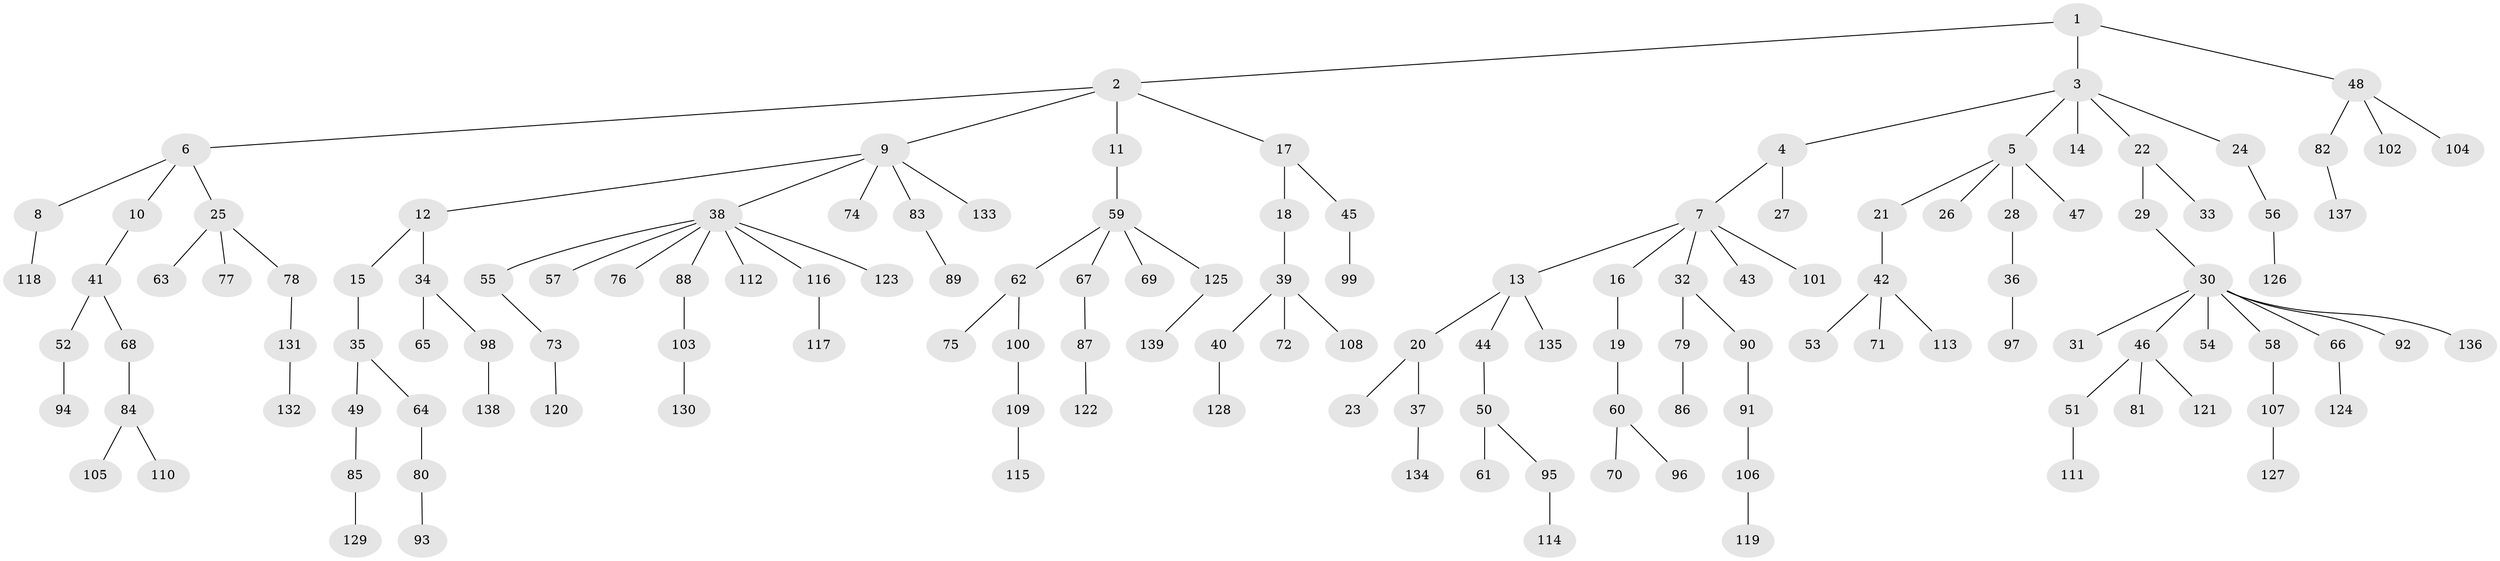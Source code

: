 // Generated by graph-tools (version 1.1) at 2025/26/03/09/25 03:26:23]
// undirected, 139 vertices, 138 edges
graph export_dot {
graph [start="1"]
  node [color=gray90,style=filled];
  1;
  2;
  3;
  4;
  5;
  6;
  7;
  8;
  9;
  10;
  11;
  12;
  13;
  14;
  15;
  16;
  17;
  18;
  19;
  20;
  21;
  22;
  23;
  24;
  25;
  26;
  27;
  28;
  29;
  30;
  31;
  32;
  33;
  34;
  35;
  36;
  37;
  38;
  39;
  40;
  41;
  42;
  43;
  44;
  45;
  46;
  47;
  48;
  49;
  50;
  51;
  52;
  53;
  54;
  55;
  56;
  57;
  58;
  59;
  60;
  61;
  62;
  63;
  64;
  65;
  66;
  67;
  68;
  69;
  70;
  71;
  72;
  73;
  74;
  75;
  76;
  77;
  78;
  79;
  80;
  81;
  82;
  83;
  84;
  85;
  86;
  87;
  88;
  89;
  90;
  91;
  92;
  93;
  94;
  95;
  96;
  97;
  98;
  99;
  100;
  101;
  102;
  103;
  104;
  105;
  106;
  107;
  108;
  109;
  110;
  111;
  112;
  113;
  114;
  115;
  116;
  117;
  118;
  119;
  120;
  121;
  122;
  123;
  124;
  125;
  126;
  127;
  128;
  129;
  130;
  131;
  132;
  133;
  134;
  135;
  136;
  137;
  138;
  139;
  1 -- 2;
  1 -- 3;
  1 -- 48;
  2 -- 6;
  2 -- 9;
  2 -- 11;
  2 -- 17;
  3 -- 4;
  3 -- 5;
  3 -- 14;
  3 -- 22;
  3 -- 24;
  4 -- 7;
  4 -- 27;
  5 -- 21;
  5 -- 26;
  5 -- 28;
  5 -- 47;
  6 -- 8;
  6 -- 10;
  6 -- 25;
  7 -- 13;
  7 -- 16;
  7 -- 32;
  7 -- 43;
  7 -- 101;
  8 -- 118;
  9 -- 12;
  9 -- 38;
  9 -- 74;
  9 -- 83;
  9 -- 133;
  10 -- 41;
  11 -- 59;
  12 -- 15;
  12 -- 34;
  13 -- 20;
  13 -- 44;
  13 -- 135;
  15 -- 35;
  16 -- 19;
  17 -- 18;
  17 -- 45;
  18 -- 39;
  19 -- 60;
  20 -- 23;
  20 -- 37;
  21 -- 42;
  22 -- 29;
  22 -- 33;
  24 -- 56;
  25 -- 63;
  25 -- 77;
  25 -- 78;
  28 -- 36;
  29 -- 30;
  30 -- 31;
  30 -- 46;
  30 -- 54;
  30 -- 58;
  30 -- 66;
  30 -- 92;
  30 -- 136;
  32 -- 79;
  32 -- 90;
  34 -- 65;
  34 -- 98;
  35 -- 49;
  35 -- 64;
  36 -- 97;
  37 -- 134;
  38 -- 55;
  38 -- 57;
  38 -- 76;
  38 -- 88;
  38 -- 112;
  38 -- 116;
  38 -- 123;
  39 -- 40;
  39 -- 72;
  39 -- 108;
  40 -- 128;
  41 -- 52;
  41 -- 68;
  42 -- 53;
  42 -- 71;
  42 -- 113;
  44 -- 50;
  45 -- 99;
  46 -- 51;
  46 -- 81;
  46 -- 121;
  48 -- 82;
  48 -- 102;
  48 -- 104;
  49 -- 85;
  50 -- 61;
  50 -- 95;
  51 -- 111;
  52 -- 94;
  55 -- 73;
  56 -- 126;
  58 -- 107;
  59 -- 62;
  59 -- 67;
  59 -- 69;
  59 -- 125;
  60 -- 70;
  60 -- 96;
  62 -- 75;
  62 -- 100;
  64 -- 80;
  66 -- 124;
  67 -- 87;
  68 -- 84;
  73 -- 120;
  78 -- 131;
  79 -- 86;
  80 -- 93;
  82 -- 137;
  83 -- 89;
  84 -- 105;
  84 -- 110;
  85 -- 129;
  87 -- 122;
  88 -- 103;
  90 -- 91;
  91 -- 106;
  95 -- 114;
  98 -- 138;
  100 -- 109;
  103 -- 130;
  106 -- 119;
  107 -- 127;
  109 -- 115;
  116 -- 117;
  125 -- 139;
  131 -- 132;
}
